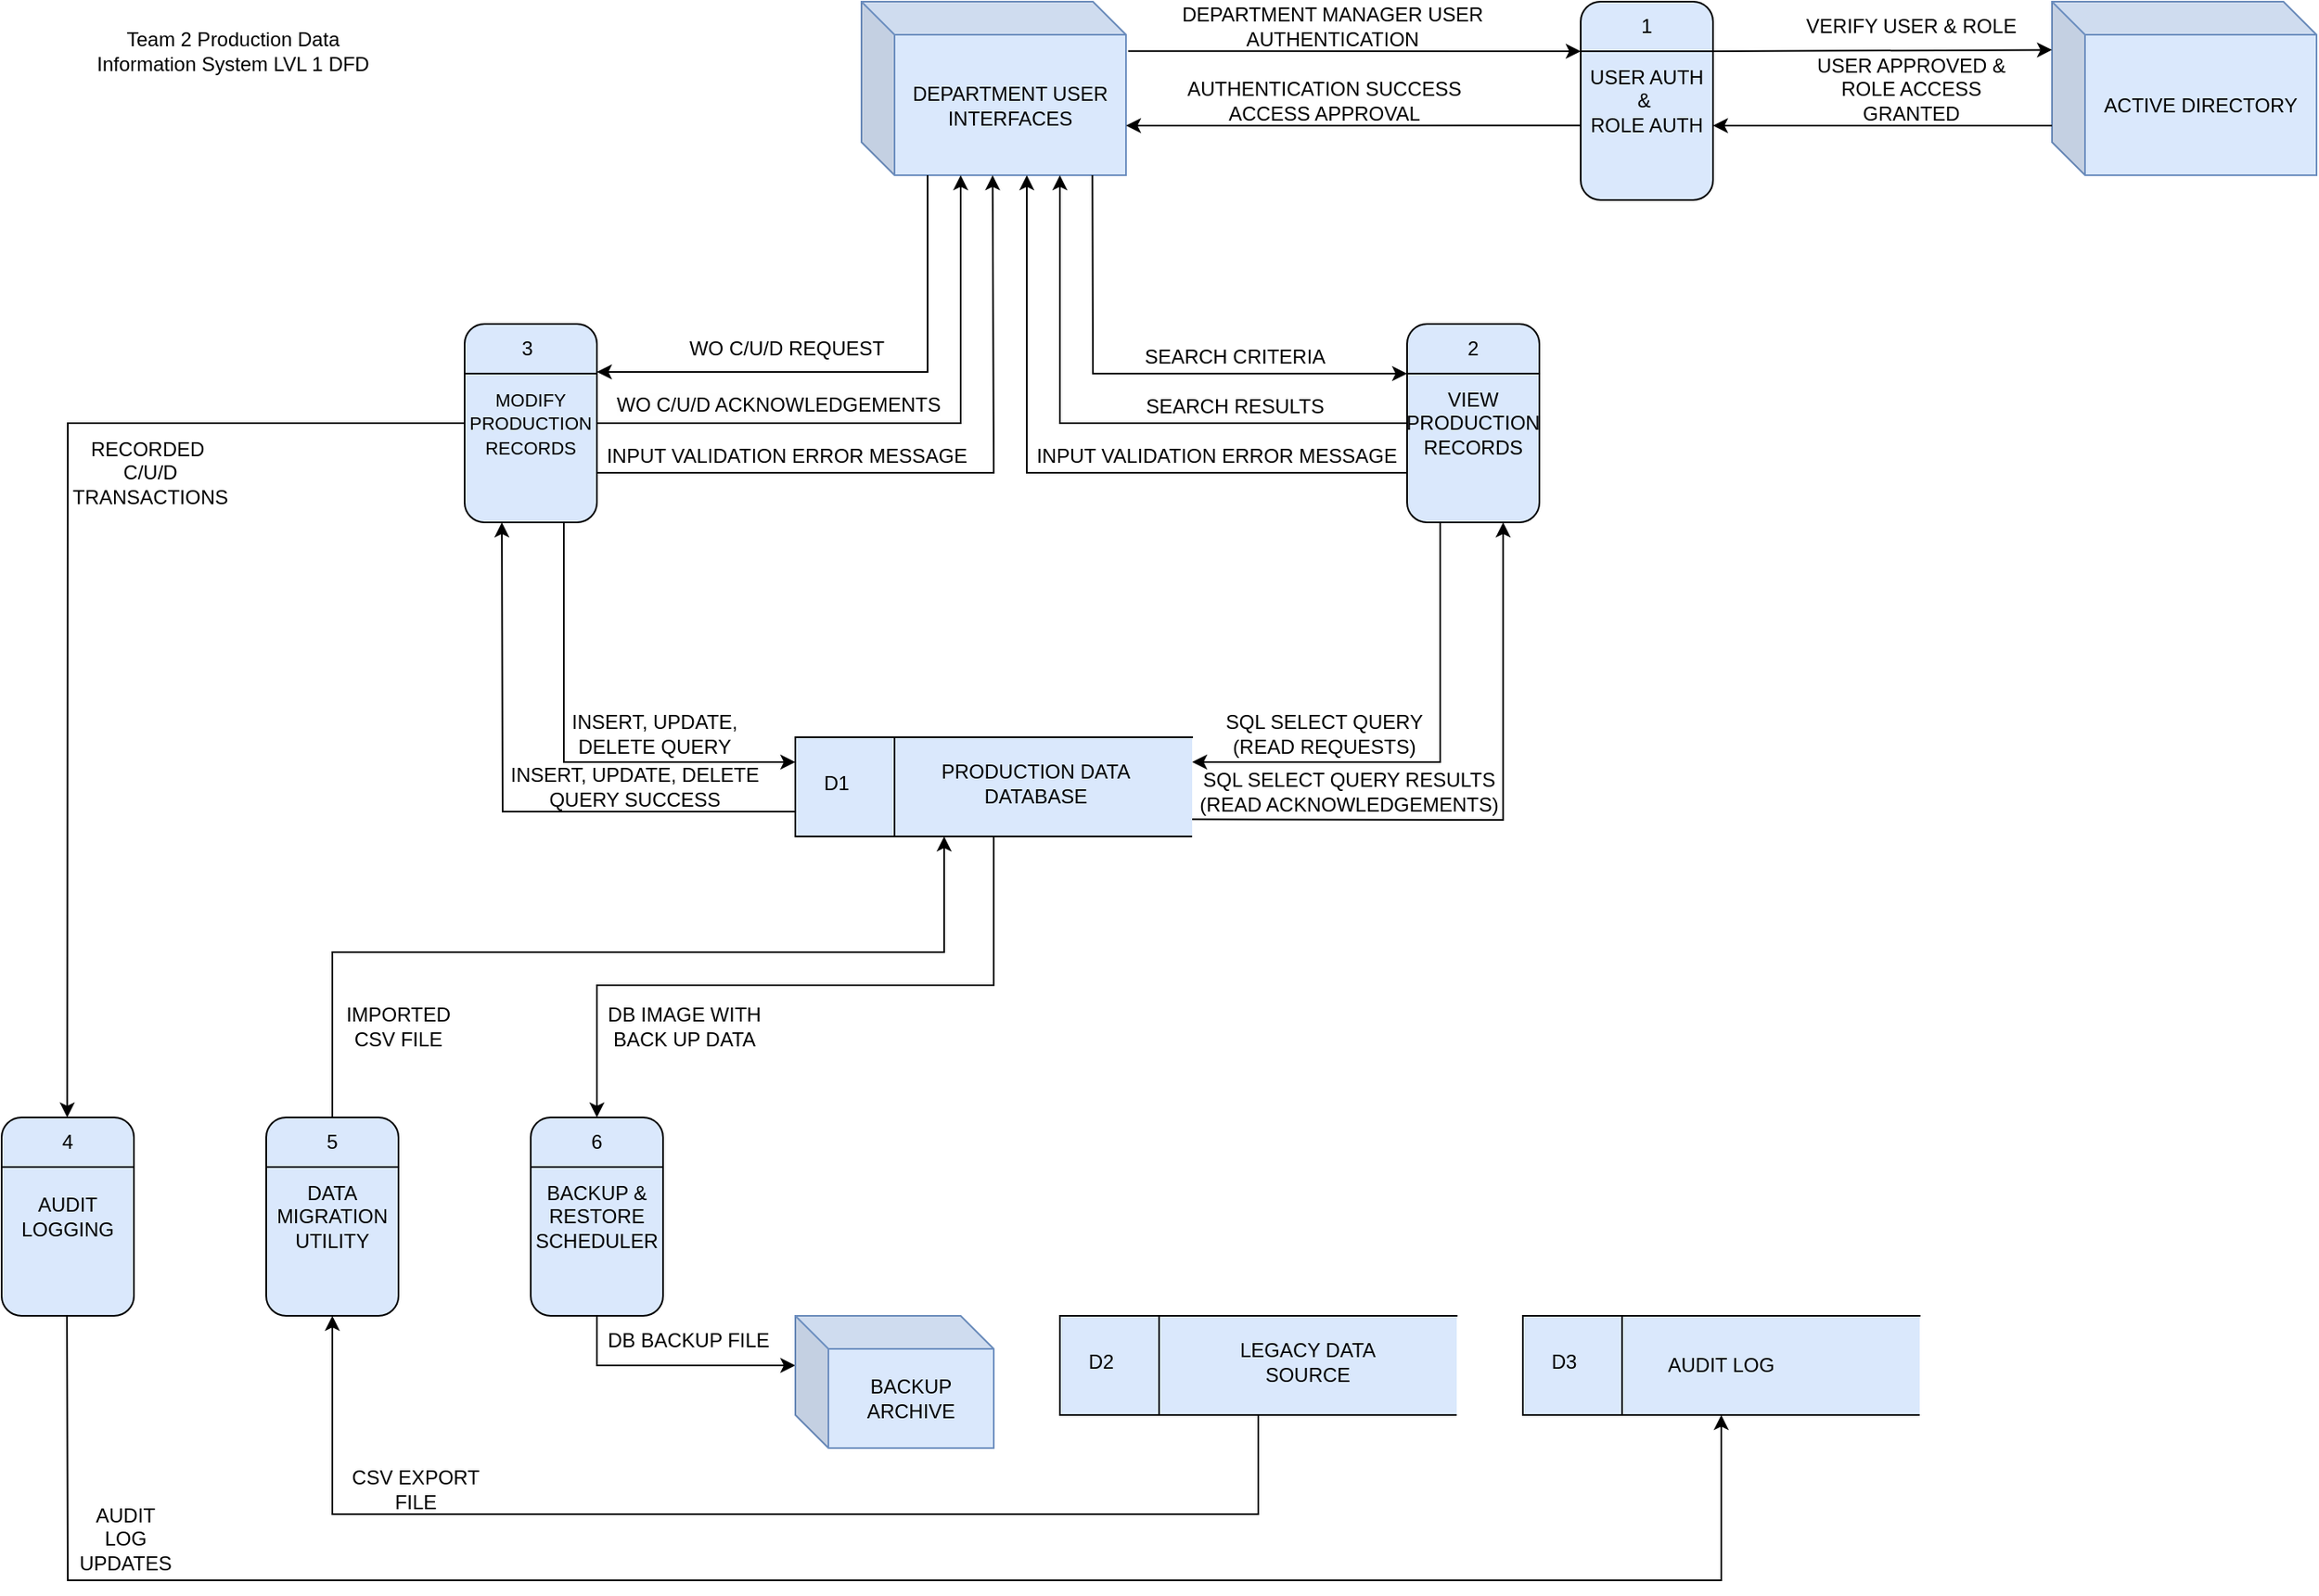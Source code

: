 <mxfile version="28.2.5">
  <diagram name="Page-1" id="cdMoMALlZJhh0rMfwUI2">
    <mxGraphModel dx="2755" dy="1024" grid="0" gridSize="10" guides="1" tooltips="1" connect="1" arrows="1" fold="1" page="0" pageScale="1" pageWidth="850" pageHeight="1100" math="0" shadow="0">
      <root>
        <mxCell id="0" />
        <mxCell id="1" parent="0" />
        <mxCell id="Nxj7P1FDlBH2-qxjAzaY-1" value="DEPARTMENT USER INTERFACES" style="shape=cube;whiteSpace=wrap;html=1;boundedLbl=1;backgroundOutline=1;darkOpacity=0.05;darkOpacity2=0.1;fillColor=#dae8fc;strokeColor=#6c8ebf;" parent="1" vertex="1">
          <mxGeometry x="440" y="5" width="160" height="105" as="geometry" />
        </mxCell>
        <mxCell id="Nxj7P1FDlBH2-qxjAzaY-17" value="" style="shape=partialRectangle;whiteSpace=wrap;html=1;bottom=0;right=0;fillColor=#dae8fc;strokeColor=default;" parent="1" vertex="1">
          <mxGeometry x="400" y="450" width="240" height="60" as="geometry" />
        </mxCell>
        <mxCell id="Nxj7P1FDlBH2-qxjAzaY-18" value="" style="endArrow=none;html=1;rounded=0;exitX=0;exitY=1;exitDx=0;exitDy=0;entryX=1;entryY=1;entryDx=0;entryDy=0;" parent="1" source="Nxj7P1FDlBH2-qxjAzaY-17" target="Nxj7P1FDlBH2-qxjAzaY-17" edge="1">
          <mxGeometry width="50" height="50" relative="1" as="geometry">
            <mxPoint x="400" y="480" as="sourcePoint" />
            <mxPoint x="450" y="430" as="targetPoint" />
          </mxGeometry>
        </mxCell>
        <mxCell id="Nxj7P1FDlBH2-qxjAzaY-19" value="" style="endArrow=none;html=1;rounded=0;exitX=0.25;exitY=1;exitDx=0;exitDy=0;entryX=0.25;entryY=0;entryDx=0;entryDy=0;" parent="1" source="Nxj7P1FDlBH2-qxjAzaY-17" target="Nxj7P1FDlBH2-qxjAzaY-17" edge="1">
          <mxGeometry width="50" height="50" relative="1" as="geometry">
            <mxPoint x="400" y="480" as="sourcePoint" />
            <mxPoint x="450" y="430" as="targetPoint" />
          </mxGeometry>
        </mxCell>
        <mxCell id="Nxj7P1FDlBH2-qxjAzaY-20" value="D1" style="text;html=1;align=center;verticalAlign=middle;whiteSpace=wrap;rounded=0;" parent="1" vertex="1">
          <mxGeometry x="415" y="465" width="20" height="25" as="geometry" />
        </mxCell>
        <mxCell id="Nxj7P1FDlBH2-qxjAzaY-21" value="PRODUCTION DATA DATABASE" style="text;html=1;align=center;verticalAlign=middle;whiteSpace=wrap;rounded=0;" parent="1" vertex="1">
          <mxGeometry x="485" y="462.5" width="121" height="30" as="geometry" />
        </mxCell>
        <mxCell id="Nxj7P1FDlBH2-qxjAzaY-23" value="VIEW PRODUCTION RECORDS" style="rounded=1;whiteSpace=wrap;html=1;fillColor=#dae8fc;strokeColor=default;" parent="1" vertex="1">
          <mxGeometry x="770" y="200" width="80" height="120" as="geometry" />
        </mxCell>
        <mxCell id="Nxj7P1FDlBH2-qxjAzaY-24" value="" style="endArrow=none;html=1;rounded=0;entryX=1;entryY=0.25;entryDx=0;entryDy=0;exitX=0;exitY=0.25;exitDx=0;exitDy=0;" parent="1" source="Nxj7P1FDlBH2-qxjAzaY-23" target="Nxj7P1FDlBH2-qxjAzaY-23" edge="1">
          <mxGeometry width="50" height="50" relative="1" as="geometry">
            <mxPoint x="510" y="290" as="sourcePoint" />
            <mxPoint x="560" y="240" as="targetPoint" />
          </mxGeometry>
        </mxCell>
        <mxCell id="Nxj7P1FDlBH2-qxjAzaY-25" value="&lt;font style=&quot;font-size: 11px;&quot;&gt;MODIFY PRODUCTION RECORDS&lt;/font&gt;" style="rounded=1;whiteSpace=wrap;html=1;fillColor=#dae8fc;strokeColor=default;" parent="1" vertex="1">
          <mxGeometry x="200" y="200" width="80" height="120" as="geometry" />
        </mxCell>
        <mxCell id="Nxj7P1FDlBH2-qxjAzaY-26" value="" style="endArrow=none;html=1;rounded=0;entryX=1;entryY=0.25;entryDx=0;entryDy=0;exitX=0;exitY=0.25;exitDx=0;exitDy=0;" parent="1" source="Nxj7P1FDlBH2-qxjAzaY-25" target="Nxj7P1FDlBH2-qxjAzaY-25" edge="1">
          <mxGeometry width="50" height="50" relative="1" as="geometry">
            <mxPoint x="-62.5" y="290" as="sourcePoint" />
            <mxPoint x="-12.5" y="240" as="targetPoint" />
          </mxGeometry>
        </mxCell>
        <mxCell id="Nxj7P1FDlBH2-qxjAzaY-27" value="2" style="text;html=1;align=center;verticalAlign=middle;whiteSpace=wrap;rounded=0;" parent="1" vertex="1">
          <mxGeometry x="795" y="200" width="30" height="30" as="geometry" />
        </mxCell>
        <mxCell id="Nxj7P1FDlBH2-qxjAzaY-28" value="3" style="text;html=1;align=center;verticalAlign=middle;whiteSpace=wrap;rounded=0;" parent="1" vertex="1">
          <mxGeometry x="222.5" y="200" width="30" height="30" as="geometry" />
        </mxCell>
        <mxCell id="Nxj7P1FDlBH2-qxjAzaY-30" value="Team 2 Production Data Information System LVL 1 DFD" style="text;html=1;align=center;verticalAlign=middle;whiteSpace=wrap;rounded=0;" parent="1" vertex="1">
          <mxGeometry x="-35" y="20" width="190" height="30" as="geometry" />
        </mxCell>
        <mxCell id="Nxj7P1FDlBH2-qxjAzaY-68" value="SQL SELECT QUERY&lt;div&gt;(READ REQUESTS)&lt;/div&gt;" style="text;html=1;align=center;verticalAlign=middle;whiteSpace=wrap;rounded=0;" parent="1" vertex="1">
          <mxGeometry x="655" y="432.5" width="130" height="30" as="geometry" />
        </mxCell>
        <mxCell id="Nxj7P1FDlBH2-qxjAzaY-69" value="SQL SELECT QUERY RESULTS&lt;div&gt;(READ ACKNOWLEDGEMENTS)&lt;/div&gt;" style="text;html=1;align=center;verticalAlign=middle;whiteSpace=wrap;rounded=0;" parent="1" vertex="1">
          <mxGeometry x="615" y="470" width="240" height="25" as="geometry" />
        </mxCell>
        <mxCell id="Nxj7P1FDlBH2-qxjAzaY-72" value="WO C/U/D REQUEST" style="text;html=1;align=center;verticalAlign=middle;whiteSpace=wrap;rounded=0;" parent="1" vertex="1">
          <mxGeometry x="320" y="200" width="150" height="30" as="geometry" />
        </mxCell>
        <mxCell id="Nxj7P1FDlBH2-qxjAzaY-74" value="INSERT, UPDATE, DELETE QUERY" style="text;html=1;align=center;verticalAlign=middle;whiteSpace=wrap;rounded=0;" parent="1" vertex="1">
          <mxGeometry x="240" y="432.5" width="150" height="30" as="geometry" />
        </mxCell>
        <mxCell id="EVzp1jTrWOV214xl3vIC-22" value="" style="shape=partialRectangle;whiteSpace=wrap;html=1;bottom=0;right=0;fillColor=#dae8fc;strokeColor=default;" parent="1" vertex="1">
          <mxGeometry x="840" y="800" width="240" height="60" as="geometry" />
        </mxCell>
        <mxCell id="EVzp1jTrWOV214xl3vIC-23" value="" style="endArrow=none;html=1;rounded=0;exitX=0;exitY=1;exitDx=0;exitDy=0;entryX=1;entryY=1;entryDx=0;entryDy=0;" parent="1" source="EVzp1jTrWOV214xl3vIC-22" target="EVzp1jTrWOV214xl3vIC-22" edge="1">
          <mxGeometry width="50" height="50" relative="1" as="geometry">
            <mxPoint x="840" y="830" as="sourcePoint" />
            <mxPoint x="890" y="780" as="targetPoint" />
          </mxGeometry>
        </mxCell>
        <mxCell id="EVzp1jTrWOV214xl3vIC-24" value="" style="endArrow=none;html=1;rounded=0;exitX=0.25;exitY=1;exitDx=0;exitDy=0;entryX=0.25;entryY=0;entryDx=0;entryDy=0;" parent="1" source="EVzp1jTrWOV214xl3vIC-22" target="EVzp1jTrWOV214xl3vIC-22" edge="1">
          <mxGeometry width="50" height="50" relative="1" as="geometry">
            <mxPoint x="840" y="830" as="sourcePoint" />
            <mxPoint x="890" y="780" as="targetPoint" />
          </mxGeometry>
        </mxCell>
        <mxCell id="EVzp1jTrWOV214xl3vIC-25" value="D3" style="text;html=1;align=center;verticalAlign=middle;whiteSpace=wrap;rounded=0;" parent="1" vertex="1">
          <mxGeometry x="855" y="815" width="20" height="25" as="geometry" />
        </mxCell>
        <mxCell id="EVzp1jTrWOV214xl3vIC-26" value="AUDIT LOG" style="text;html=1;align=center;verticalAlign=middle;whiteSpace=wrap;rounded=0;" parent="1" vertex="1">
          <mxGeometry x="920" y="815" width="80" height="30" as="geometry" />
        </mxCell>
        <mxCell id="RLrWu1JvO4jrma6WL3sS-4" value="SEARCH CRITERIA" style="text;html=1;align=center;verticalAlign=middle;whiteSpace=wrap;rounded=0;" parent="1" vertex="1">
          <mxGeometry x="606" y="205" width="120" height="30" as="geometry" />
        </mxCell>
        <mxCell id="RLrWu1JvO4jrma6WL3sS-5" value="SEARCH RESULTS" style="text;html=1;align=center;verticalAlign=middle;whiteSpace=wrap;rounded=0;" parent="1" vertex="1">
          <mxGeometry x="601" y="235" width="130" height="30" as="geometry" />
        </mxCell>
        <mxCell id="RLrWu1JvO4jrma6WL3sS-18" value="RECORDED&amp;nbsp;&lt;div&gt;C/U/D TRANSACTIONS&lt;/div&gt;" style="text;html=1;align=center;verticalAlign=middle;whiteSpace=wrap;rounded=0;" parent="1" vertex="1">
          <mxGeometry x="-55" y="265" width="130" height="50" as="geometry" />
        </mxCell>
        <mxCell id="RLrWu1JvO4jrma6WL3sS-21" value="AUDIT LOGGING" style="rounded=1;whiteSpace=wrap;html=1;fillColor=#dae8fc;strokeColor=default;" parent="1" vertex="1">
          <mxGeometry x="-80" y="680" width="80" height="120" as="geometry" />
        </mxCell>
        <mxCell id="RLrWu1JvO4jrma6WL3sS-22" value="" style="endArrow=none;html=1;rounded=0;entryX=1;entryY=0.25;entryDx=0;entryDy=0;exitX=0;exitY=0.25;exitDx=0;exitDy=0;" parent="1" source="RLrWu1JvO4jrma6WL3sS-21" target="RLrWu1JvO4jrma6WL3sS-21" edge="1">
          <mxGeometry width="50" height="50" relative="1" as="geometry">
            <mxPoint x="-340" y="770" as="sourcePoint" />
            <mxPoint x="-290" y="720" as="targetPoint" />
          </mxGeometry>
        </mxCell>
        <mxCell id="RLrWu1JvO4jrma6WL3sS-23" value="4" style="text;html=1;align=center;verticalAlign=middle;whiteSpace=wrap;rounded=0;" parent="1" vertex="1">
          <mxGeometry x="-55" y="680" width="30" height="30" as="geometry" />
        </mxCell>
        <mxCell id="RLrWu1JvO4jrma6WL3sS-24" value="USER AUTH &amp;amp;&amp;nbsp;&lt;div&gt;ROLE AUTH&lt;/div&gt;" style="rounded=1;whiteSpace=wrap;html=1;fillColor=#dae8fc;strokeColor=default;" parent="1" vertex="1">
          <mxGeometry x="875" y="5" width="80" height="120" as="geometry" />
        </mxCell>
        <mxCell id="RLrWu1JvO4jrma6WL3sS-25" value="" style="endArrow=none;html=1;rounded=0;entryX=1;entryY=0.25;entryDx=0;entryDy=0;exitX=0;exitY=0.25;exitDx=0;exitDy=0;" parent="1" source="RLrWu1JvO4jrma6WL3sS-24" target="RLrWu1JvO4jrma6WL3sS-24" edge="1">
          <mxGeometry width="50" height="50" relative="1" as="geometry">
            <mxPoint x="725" y="-65" as="sourcePoint" />
            <mxPoint x="775" y="-115" as="targetPoint" />
          </mxGeometry>
        </mxCell>
        <mxCell id="RLrWu1JvO4jrma6WL3sS-26" value="1" style="text;html=1;align=center;verticalAlign=middle;whiteSpace=wrap;rounded=0;" parent="1" vertex="1">
          <mxGeometry x="900" y="5" width="30" height="30" as="geometry" />
        </mxCell>
        <mxCell id="RLrWu1JvO4jrma6WL3sS-29" value="AUDIT LOG UPDATES" style="text;html=1;align=center;verticalAlign=middle;whiteSpace=wrap;rounded=0;" parent="1" vertex="1">
          <mxGeometry x="-35" y="920" width="60" height="30" as="geometry" />
        </mxCell>
        <mxCell id="RLrWu1JvO4jrma6WL3sS-34" value="DEPARTMENT MANAGER USER AUTHENTICATION" style="text;html=1;align=center;verticalAlign=middle;whiteSpace=wrap;rounded=0;" parent="1" vertex="1">
          <mxGeometry x="630" y="5" width="190" height="30" as="geometry" />
        </mxCell>
        <mxCell id="RLrWu1JvO4jrma6WL3sS-35" value="AUTHENTICATION SUCCESS&lt;div&gt;ACCESS APPROVAL&lt;/div&gt;" style="text;html=1;align=center;verticalAlign=middle;whiteSpace=wrap;rounded=0;" parent="1" vertex="1">
          <mxGeometry x="625" y="50" width="190" height="30" as="geometry" />
        </mxCell>
        <mxCell id="RLrWu1JvO4jrma6WL3sS-36" value="VERIFY USER &amp;amp; ROLE" style="text;html=1;align=center;verticalAlign=middle;whiteSpace=wrap;rounded=0;" parent="1" vertex="1">
          <mxGeometry x="1010" y="5" width="130" height="30" as="geometry" />
        </mxCell>
        <mxCell id="RLrWu1JvO4jrma6WL3sS-37" value="USER APPROVED &amp;amp; ROLE ACCESS GRANTED" style="text;html=1;align=center;verticalAlign=middle;whiteSpace=wrap;rounded=0;" parent="1" vertex="1">
          <mxGeometry x="1010" y="42.5" width="130" height="30" as="geometry" />
        </mxCell>
        <mxCell id="RLrWu1JvO4jrma6WL3sS-38" value="" style="endArrow=classic;html=1;rounded=0;exitX=0.5;exitY=1;exitDx=0;exitDy=0;entryX=0;entryY=0;entryDx=0;entryDy=30;entryPerimeter=0;" parent="1" source="RLrWu1JvO4jrma6WL3sS-39" edge="1" target="RLrWu1JvO4jrma6WL3sS-58">
          <mxGeometry width="50" height="50" relative="1" as="geometry">
            <mxPoint x="300" y="989.5" as="sourcePoint" />
            <mxPoint x="400" y="989" as="targetPoint" />
            <Array as="points">
              <mxPoint x="280" y="830" />
            </Array>
          </mxGeometry>
        </mxCell>
        <mxCell id="RLrWu1JvO4jrma6WL3sS-39" value="BACKUP &amp;amp; RESTORE SCHEDULER" style="rounded=1;whiteSpace=wrap;html=1;fillColor=#dae8fc;strokeColor=default;" parent="1" vertex="1">
          <mxGeometry x="240" y="680" width="80" height="120" as="geometry" />
        </mxCell>
        <mxCell id="RLrWu1JvO4jrma6WL3sS-40" value="" style="endArrow=none;html=1;rounded=0;entryX=1;entryY=0.25;entryDx=0;entryDy=0;exitX=0;exitY=0.25;exitDx=0;exitDy=0;" parent="1" source="RLrWu1JvO4jrma6WL3sS-39" target="RLrWu1JvO4jrma6WL3sS-39" edge="1">
          <mxGeometry width="50" height="50" relative="1" as="geometry">
            <mxPoint x="-20" y="770" as="sourcePoint" />
            <mxPoint x="30" y="720" as="targetPoint" />
          </mxGeometry>
        </mxCell>
        <mxCell id="RLrWu1JvO4jrma6WL3sS-41" value="6" style="text;html=1;align=center;verticalAlign=middle;whiteSpace=wrap;rounded=0;" parent="1" vertex="1">
          <mxGeometry x="265" y="680" width="30" height="30" as="geometry" />
        </mxCell>
        <mxCell id="RLrWu1JvO4jrma6WL3sS-42" value="" style="endArrow=classic;html=1;rounded=0;entryX=0.5;entryY=0;entryDx=0;entryDy=0;" parent="1" target="RLrWu1JvO4jrma6WL3sS-41" edge="1">
          <mxGeometry width="50" height="50" relative="1" as="geometry">
            <mxPoint x="520" y="510" as="sourcePoint" />
            <mxPoint x="290" y="730" as="targetPoint" />
            <Array as="points">
              <mxPoint x="520" y="600" />
              <mxPoint x="280" y="600" />
            </Array>
          </mxGeometry>
        </mxCell>
        <mxCell id="RLrWu1JvO4jrma6WL3sS-43" value="DB IMAGE WITH BACK UP DATA" style="text;html=1;align=center;verticalAlign=middle;whiteSpace=wrap;rounded=0;" parent="1" vertex="1">
          <mxGeometry x="277.5" y="610" width="110" height="30" as="geometry" />
        </mxCell>
        <mxCell id="RLrWu1JvO4jrma6WL3sS-44" value="DB BACKUP FILE" style="text;html=1;align=center;verticalAlign=middle;whiteSpace=wrap;rounded=0;" parent="1" vertex="1">
          <mxGeometry x="282.5" y="800" width="105" height="30" as="geometry" />
        </mxCell>
        <mxCell id="RLrWu1JvO4jrma6WL3sS-45" value="DATA MIGRATION UTILITY" style="rounded=1;whiteSpace=wrap;html=1;fillColor=#dae8fc;strokeColor=default;" parent="1" vertex="1">
          <mxGeometry x="80" y="680" width="80" height="120" as="geometry" />
        </mxCell>
        <mxCell id="RLrWu1JvO4jrma6WL3sS-46" value="" style="endArrow=none;html=1;rounded=0;entryX=1;entryY=0.25;entryDx=0;entryDy=0;exitX=0;exitY=0.25;exitDx=0;exitDy=0;" parent="1" source="RLrWu1JvO4jrma6WL3sS-45" target="RLrWu1JvO4jrma6WL3sS-45" edge="1">
          <mxGeometry width="50" height="50" relative="1" as="geometry">
            <mxPoint x="-180" y="770" as="sourcePoint" />
            <mxPoint x="-130" y="720" as="targetPoint" />
          </mxGeometry>
        </mxCell>
        <mxCell id="RLrWu1JvO4jrma6WL3sS-47" value="5" style="text;html=1;align=center;verticalAlign=middle;whiteSpace=wrap;rounded=0;" parent="1" vertex="1">
          <mxGeometry x="105" y="680" width="30" height="30" as="geometry" />
        </mxCell>
        <mxCell id="RLrWu1JvO4jrma6WL3sS-48" value="" style="shape=partialRectangle;whiteSpace=wrap;html=1;bottom=0;right=0;fillColor=#dae8fc;strokeColor=default;" parent="1" vertex="1">
          <mxGeometry x="560" y="800" width="240" height="60" as="geometry" />
        </mxCell>
        <mxCell id="RLrWu1JvO4jrma6WL3sS-49" value="" style="endArrow=none;html=1;rounded=0;exitX=0;exitY=1;exitDx=0;exitDy=0;entryX=1;entryY=1;entryDx=0;entryDy=0;" parent="1" source="RLrWu1JvO4jrma6WL3sS-48" target="RLrWu1JvO4jrma6WL3sS-48" edge="1">
          <mxGeometry width="50" height="50" relative="1" as="geometry">
            <mxPoint x="560" y="830" as="sourcePoint" />
            <mxPoint x="610" y="780" as="targetPoint" />
          </mxGeometry>
        </mxCell>
        <mxCell id="RLrWu1JvO4jrma6WL3sS-50" value="" style="endArrow=none;html=1;rounded=0;exitX=0.25;exitY=1;exitDx=0;exitDy=0;entryX=0.25;entryY=0;entryDx=0;entryDy=0;" parent="1" source="RLrWu1JvO4jrma6WL3sS-48" target="RLrWu1JvO4jrma6WL3sS-48" edge="1">
          <mxGeometry width="50" height="50" relative="1" as="geometry">
            <mxPoint x="560" y="830" as="sourcePoint" />
            <mxPoint x="610" y="780" as="targetPoint" />
          </mxGeometry>
        </mxCell>
        <mxCell id="RLrWu1JvO4jrma6WL3sS-51" value="D2" style="text;html=1;align=center;verticalAlign=middle;whiteSpace=wrap;rounded=0;" parent="1" vertex="1">
          <mxGeometry x="575" y="815" width="20" height="25" as="geometry" />
        </mxCell>
        <mxCell id="RLrWu1JvO4jrma6WL3sS-52" value="LEGACY DATA SOURCE" style="text;html=1;align=center;verticalAlign=middle;whiteSpace=wrap;rounded=0;" parent="1" vertex="1">
          <mxGeometry x="660" y="812.5" width="100" height="30" as="geometry" />
        </mxCell>
        <mxCell id="RLrWu1JvO4jrma6WL3sS-53" value="" style="endArrow=classic;html=1;rounded=0;entryX=0.5;entryY=1;entryDx=0;entryDy=0;" parent="1" target="RLrWu1JvO4jrma6WL3sS-45" edge="1">
          <mxGeometry width="50" height="50" relative="1" as="geometry">
            <mxPoint x="680" y="860" as="sourcePoint" />
            <mxPoint x="430" y="830" as="targetPoint" />
            <Array as="points">
              <mxPoint x="680" y="920" />
              <mxPoint x="120" y="920" />
            </Array>
          </mxGeometry>
        </mxCell>
        <mxCell id="RLrWu1JvO4jrma6WL3sS-54" value="CSV EXPORT FILE" style="text;html=1;align=center;verticalAlign=middle;whiteSpace=wrap;rounded=0;" parent="1" vertex="1">
          <mxGeometry x="117.5" y="890" width="105" height="30" as="geometry" />
        </mxCell>
        <mxCell id="RLrWu1JvO4jrma6WL3sS-55" value="" style="endArrow=classic;html=1;rounded=0;exitX=0.5;exitY=0;exitDx=0;exitDy=0;" parent="1" source="RLrWu1JvO4jrma6WL3sS-45" edge="1">
          <mxGeometry width="50" height="50" relative="1" as="geometry">
            <mxPoint x="130" y="580" as="sourcePoint" />
            <mxPoint x="490" y="510" as="targetPoint" />
            <Array as="points">
              <mxPoint x="120" y="580" />
              <mxPoint x="490" y="580" />
            </Array>
          </mxGeometry>
        </mxCell>
        <mxCell id="RLrWu1JvO4jrma6WL3sS-56" value="IMPORTED CSV FILE" style="text;html=1;align=center;verticalAlign=middle;whiteSpace=wrap;rounded=0;" parent="1" vertex="1">
          <mxGeometry x="130" y="610" width="60" height="30" as="geometry" />
        </mxCell>
        <mxCell id="RLrWu1JvO4jrma6WL3sS-58" value="BACKUP ARCHIVE" style="shape=cube;whiteSpace=wrap;html=1;boundedLbl=1;backgroundOutline=1;darkOpacity=0.05;darkOpacity2=0.1;fillColor=#dae8fc;strokeColor=#6c8ebf;" parent="1" vertex="1">
          <mxGeometry x="400" y="800" width="120" height="80" as="geometry" />
        </mxCell>
        <mxCell id="JNdVRmHCv1PeEYN5Xjip-2" value="INSERT, UPDATE, DELETE QUERY SUCCESS" style="text;html=1;align=center;verticalAlign=middle;whiteSpace=wrap;rounded=0;" vertex="1" parent="1">
          <mxGeometry x="222.5" y="465" width="160" height="30" as="geometry" />
        </mxCell>
        <mxCell id="JNdVRmHCv1PeEYN5Xjip-4" value="&lt;span style=&quot;color: rgb(0, 0, 0); font-family: Helvetica; font-size: 12px; font-style: normal; font-variant-ligatures: normal; font-variant-caps: normal; font-weight: 400; letter-spacing: normal; orphans: 2; text-align: center; text-indent: 0px; text-transform: none; widows: 2; word-spacing: 0px; -webkit-text-stroke-width: 0px; white-space: normal; text-decoration-thickness: initial; text-decoration-style: initial; text-decoration-color: initial; float: none; background-color: rgb(254, 254, 254); display: inline !important;&quot;&gt;WO C/U/D ACKNOWLEDGEMENTS&lt;/span&gt;" style="text;whiteSpace=wrap;html=1;" vertex="1" parent="1">
          <mxGeometry x="290" y="235" width="210" height="40" as="geometry" />
        </mxCell>
        <mxCell id="JNdVRmHCv1PeEYN5Xjip-6" value="INPUT VALIDATION ERROR MESSAGE" style="text;html=1;align=center;verticalAlign=middle;whiteSpace=wrap;rounded=0;" vertex="1" parent="1">
          <mxGeometry x="280" y="265" width="230" height="30" as="geometry" />
        </mxCell>
        <mxCell id="JNdVRmHCv1PeEYN5Xjip-9" value="INPUT VALIDATION ERROR MESSAGE" style="text;html=1;align=center;verticalAlign=middle;whiteSpace=wrap;rounded=0;" vertex="1" parent="1">
          <mxGeometry x="540" y="265" width="230" height="30" as="geometry" />
        </mxCell>
        <mxCell id="JNdVRmHCv1PeEYN5Xjip-13" value="" style="endArrow=classic;html=1;rounded=0;" edge="1" parent="1">
          <mxGeometry width="50" height="50" relative="1" as="geometry">
            <mxPoint x="-40.5" y="800" as="sourcePoint" />
            <mxPoint x="960" y="860" as="targetPoint" />
            <Array as="points">
              <mxPoint x="-40" y="960" />
              <mxPoint x="960" y="960" />
            </Array>
          </mxGeometry>
        </mxCell>
        <mxCell id="JNdVRmHCv1PeEYN5Xjip-14" value="" style="endArrow=classic;html=1;rounded=0;" edge="1" parent="1">
          <mxGeometry width="50" height="50" relative="1" as="geometry">
            <mxPoint x="480" y="110" as="sourcePoint" />
            <mxPoint x="280" y="229" as="targetPoint" />
            <Array as="points">
              <mxPoint x="480" y="229" />
            </Array>
          </mxGeometry>
        </mxCell>
        <mxCell id="JNdVRmHCv1PeEYN5Xjip-15" value="" style="endArrow=classic;html=1;rounded=0;" edge="1" parent="1">
          <mxGeometry width="50" height="50" relative="1" as="geometry">
            <mxPoint x="280" y="260" as="sourcePoint" />
            <mxPoint x="500" y="110" as="targetPoint" />
            <Array as="points">
              <mxPoint x="500" y="260" />
            </Array>
          </mxGeometry>
        </mxCell>
        <mxCell id="JNdVRmHCv1PeEYN5Xjip-16" value="" style="endArrow=classic;html=1;rounded=0;exitX=1;exitY=0.75;exitDx=0;exitDy=0;" edge="1" parent="1" source="Nxj7P1FDlBH2-qxjAzaY-25">
          <mxGeometry width="50" height="50" relative="1" as="geometry">
            <mxPoint x="519.31" y="190" as="sourcePoint" />
            <mxPoint x="519.31" y="110" as="targetPoint" />
            <Array as="points">
              <mxPoint x="520" y="290" />
            </Array>
          </mxGeometry>
        </mxCell>
        <mxCell id="JNdVRmHCv1PeEYN5Xjip-17" value="" style="endArrow=classic;html=1;rounded=0;entryX=0;entryY=0.25;entryDx=0;entryDy=0;exitX=0.75;exitY=1;exitDx=0;exitDy=0;" edge="1" parent="1" source="Nxj7P1FDlBH2-qxjAzaY-25" target="Nxj7P1FDlBH2-qxjAzaY-17">
          <mxGeometry width="50" height="50" relative="1" as="geometry">
            <mxPoint x="230" y="340" as="sourcePoint" />
            <mxPoint x="280" y="290" as="targetPoint" />
            <Array as="points">
              <mxPoint x="260" y="465" />
            </Array>
          </mxGeometry>
        </mxCell>
        <mxCell id="JNdVRmHCv1PeEYN5Xjip-18" value="" style="endArrow=classic;html=1;rounded=0;exitX=0;exitY=0.75;exitDx=0;exitDy=0;" edge="1" parent="1" source="Nxj7P1FDlBH2-qxjAzaY-17">
          <mxGeometry width="50" height="50" relative="1" as="geometry">
            <mxPoint x="222.5" y="380" as="sourcePoint" />
            <mxPoint x="222.5" y="320" as="targetPoint" />
            <Array as="points">
              <mxPoint x="223" y="495" />
            </Array>
          </mxGeometry>
        </mxCell>
        <mxCell id="JNdVRmHCv1PeEYN5Xjip-19" value="" style="endArrow=classic;html=1;rounded=0;exitX=0;exitY=0.5;exitDx=0;exitDy=0;" edge="1" parent="1" source="Nxj7P1FDlBH2-qxjAzaY-25">
          <mxGeometry width="50" height="50" relative="1" as="geometry">
            <mxPoint x="-40.34" y="590" as="sourcePoint" />
            <mxPoint x="-40.34" y="680" as="targetPoint" />
            <Array as="points">
              <mxPoint x="-40" y="260" />
            </Array>
          </mxGeometry>
        </mxCell>
        <mxCell id="JNdVRmHCv1PeEYN5Xjip-20" value="" style="endArrow=classic;html=1;rounded=0;exitX=0.873;exitY=1.015;exitDx=0;exitDy=0;exitPerimeter=0;entryX=0;entryY=0.25;entryDx=0;entryDy=0;" edge="1" parent="1" target="Nxj7P1FDlBH2-qxjAzaY-23">
          <mxGeometry width="50" height="50" relative="1" as="geometry">
            <mxPoint x="579.68" y="110.005" as="sourcePoint" />
            <mxPoint x="760" y="228.43" as="targetPoint" />
            <Array as="points">
              <mxPoint x="580" y="230" />
            </Array>
          </mxGeometry>
        </mxCell>
        <mxCell id="JNdVRmHCv1PeEYN5Xjip-21" value="" style="endArrow=classic;html=1;rounded=0;exitX=0;exitY=0.5;exitDx=0;exitDy=0;" edge="1" parent="1" source="Nxj7P1FDlBH2-qxjAzaY-23">
          <mxGeometry width="50" height="50" relative="1" as="geometry">
            <mxPoint x="560" y="160" as="sourcePoint" />
            <mxPoint x="560" y="110" as="targetPoint" />
            <Array as="points">
              <mxPoint x="560" y="260" />
            </Array>
          </mxGeometry>
        </mxCell>
        <mxCell id="JNdVRmHCv1PeEYN5Xjip-22" value="" style="endArrow=classic;html=1;rounded=0;exitX=0;exitY=0.75;exitDx=0;exitDy=0;" edge="1" parent="1" source="Nxj7P1FDlBH2-qxjAzaY-23">
          <mxGeometry width="50" height="50" relative="1" as="geometry">
            <mxPoint x="540" y="170" as="sourcePoint" />
            <mxPoint x="540" y="110" as="targetPoint" />
            <Array as="points">
              <mxPoint x="540" y="290" />
            </Array>
          </mxGeometry>
        </mxCell>
        <mxCell id="JNdVRmHCv1PeEYN5Xjip-23" value="" style="endArrow=classic;html=1;rounded=0;exitX=0.25;exitY=1;exitDx=0;exitDy=0;" edge="1" parent="1" source="Nxj7P1FDlBH2-qxjAzaY-23">
          <mxGeometry width="50" height="50" relative="1" as="geometry">
            <mxPoint x="740" y="465" as="sourcePoint" />
            <mxPoint x="640" y="465" as="targetPoint" />
            <Array as="points">
              <mxPoint x="790" y="465" />
              <mxPoint x="700" y="465" />
            </Array>
          </mxGeometry>
        </mxCell>
        <mxCell id="JNdVRmHCv1PeEYN5Xjip-24" value="" style="endArrow=classic;html=1;rounded=0;exitX=1.008;exitY=0.828;exitDx=0;exitDy=0;exitPerimeter=0;" edge="1" parent="1">
          <mxGeometry width="50" height="50" relative="1" as="geometry">
            <mxPoint x="640.0" y="499.68" as="sourcePoint" />
            <mxPoint x="828.08" y="320" as="targetPoint" />
            <Array as="points">
              <mxPoint x="828.08" y="500" />
            </Array>
          </mxGeometry>
        </mxCell>
        <mxCell id="JNdVRmHCv1PeEYN5Xjip-25" value="ACTIVE DIRECTORY" style="shape=cube;whiteSpace=wrap;html=1;boundedLbl=1;backgroundOutline=1;darkOpacity=0.05;darkOpacity2=0.1;fillColor=#dae8fc;strokeColor=#6c8ebf;" vertex="1" parent="1">
          <mxGeometry x="1160" y="5" width="160" height="105" as="geometry" />
        </mxCell>
        <mxCell id="JNdVRmHCv1PeEYN5Xjip-26" value="" style="endArrow=classic;html=1;rounded=0;entryX=0;entryY=0.25;entryDx=0;entryDy=0;exitX=1.008;exitY=0.284;exitDx=0;exitDy=0;exitPerimeter=0;" edge="1" parent="1" source="Nxj7P1FDlBH2-qxjAzaY-1" target="RLrWu1JvO4jrma6WL3sS-24">
          <mxGeometry width="50" height="50" relative="1" as="geometry">
            <mxPoint x="600" y="40" as="sourcePoint" />
            <mxPoint x="826" y="40" as="targetPoint" />
          </mxGeometry>
        </mxCell>
        <mxCell id="JNdVRmHCv1PeEYN5Xjip-27" value="" style="endArrow=classic;html=1;rounded=0;exitX=0.005;exitY=0.624;exitDx=0;exitDy=0;exitPerimeter=0;" edge="1" parent="1" source="RLrWu1JvO4jrma6WL3sS-24">
          <mxGeometry width="50" height="50" relative="1" as="geometry">
            <mxPoint x="870" y="80" as="sourcePoint" />
            <mxPoint x="600" y="80" as="targetPoint" />
            <Array as="points">
              <mxPoint x="722.24" y="80" />
            </Array>
          </mxGeometry>
        </mxCell>
        <mxCell id="JNdVRmHCv1PeEYN5Xjip-28" value="" style="endArrow=classic;html=1;rounded=0;exitX=1;exitY=0.25;exitDx=0;exitDy=0;" edge="1" parent="1" source="RLrWu1JvO4jrma6WL3sS-24">
          <mxGeometry width="50" height="50" relative="1" as="geometry">
            <mxPoint x="1018" y="34" as="sourcePoint" />
            <mxPoint x="1160" y="34.17" as="targetPoint" />
          </mxGeometry>
        </mxCell>
        <mxCell id="JNdVRmHCv1PeEYN5Xjip-29" value="" style="endArrow=classic;html=1;rounded=0;exitX=0;exitY=0.714;exitDx=0;exitDy=0;exitPerimeter=0;" edge="1" parent="1" source="JNdVRmHCv1PeEYN5Xjip-25">
          <mxGeometry width="50" height="50" relative="1" as="geometry">
            <mxPoint x="1149" y="80" as="sourcePoint" />
            <mxPoint x="955" y="80" as="targetPoint" />
          </mxGeometry>
        </mxCell>
      </root>
    </mxGraphModel>
  </diagram>
</mxfile>

